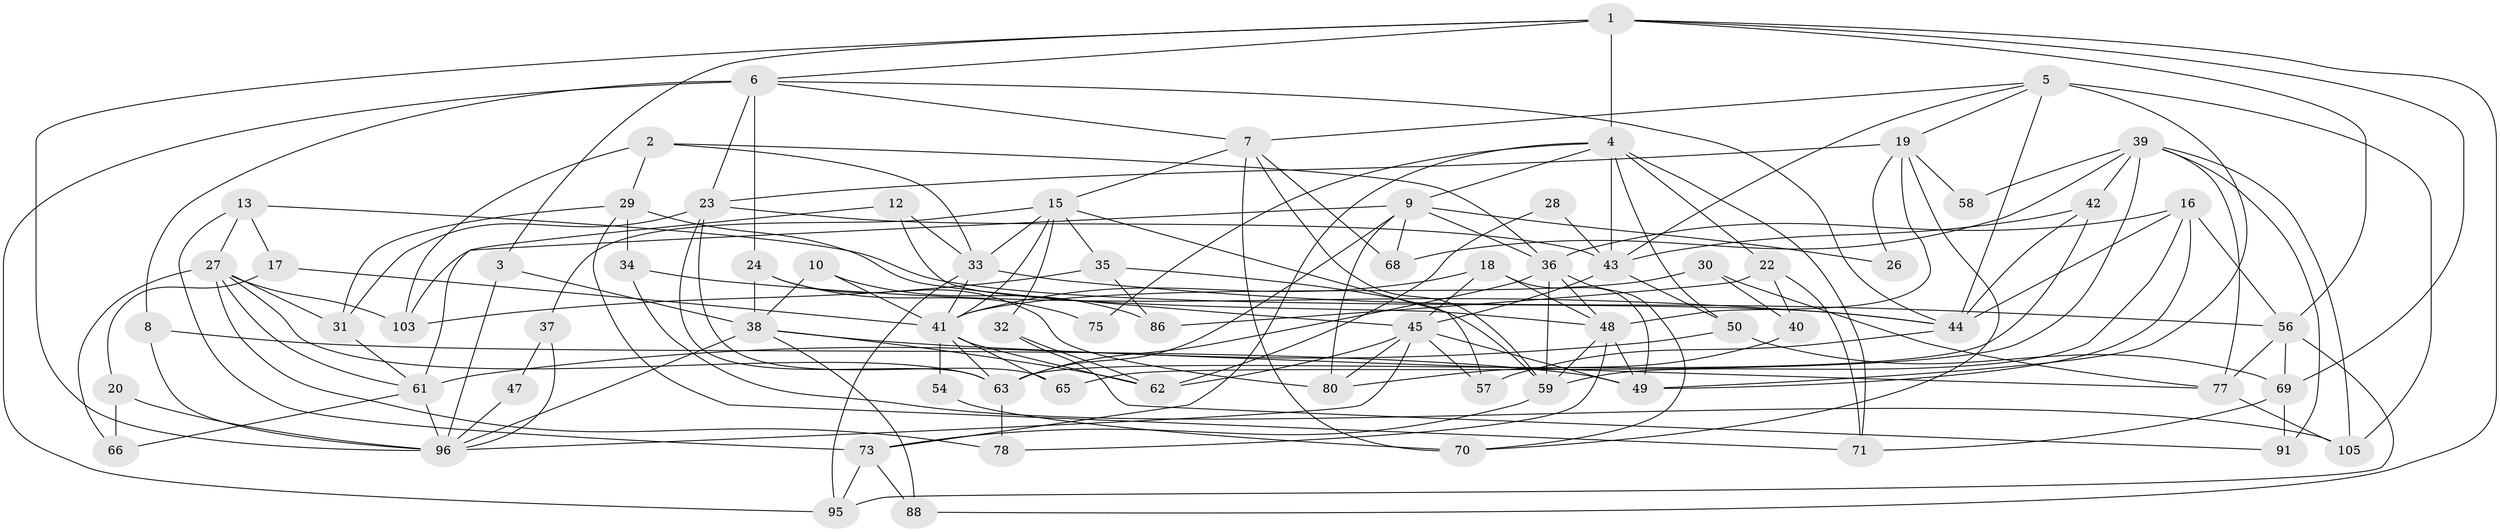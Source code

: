 // original degree distribution, {4: 0.29245283018867924, 3: 0.3018867924528302, 7: 0.02830188679245283, 5: 0.22641509433962265, 6: 0.05660377358490566, 2: 0.08490566037735849, 9: 0.009433962264150943}
// Generated by graph-tools (version 1.1) at 2025/41/03/06/25 10:41:53]
// undirected, 71 vertices, 166 edges
graph export_dot {
graph [start="1"]
  node [color=gray90,style=filled];
  1 [super="+74"];
  2 [super="+101"];
  3;
  4 [super="+52"];
  5 [super="+25"];
  6 [super="+14"];
  7 [super="+11"];
  8;
  9 [super="+72"];
  10;
  12;
  13 [super="+79"];
  15 [super="+85"];
  16;
  17;
  18 [super="+21"];
  19 [super="+102"];
  20 [super="+87"];
  22 [super="+64"];
  23 [super="+98"];
  24;
  26;
  27 [super="+46"];
  28;
  29 [super="+93"];
  30;
  31;
  32;
  33 [super="+92"];
  34;
  35;
  36 [super="+60"];
  37;
  38 [super="+90"];
  39 [super="+94"];
  40 [super="+53"];
  41 [super="+89"];
  42;
  43 [super="+51"];
  44 [super="+104"];
  45 [super="+55"];
  47;
  48 [super="+106"];
  49 [super="+67"];
  50;
  54;
  56 [super="+84"];
  57;
  58;
  59 [super="+100"];
  61 [super="+99"];
  62 [super="+81"];
  63 [super="+76"];
  65;
  66 [super="+83"];
  68;
  69 [super="+82"];
  70;
  71;
  73;
  75;
  77;
  78;
  80;
  86;
  88;
  91;
  95;
  96 [super="+97"];
  103;
  105;
  1 -- 96;
  1 -- 88;
  1 -- 3;
  1 -- 4;
  1 -- 69;
  1 -- 6;
  1 -- 56;
  2 -- 103;
  2 -- 36;
  2 -- 29;
  2 -- 33;
  3 -- 96;
  3 -- 38;
  4 -- 73;
  4 -- 43;
  4 -- 22;
  4 -- 50;
  4 -- 71;
  4 -- 75;
  4 -- 9;
  5 -- 105 [weight=2];
  5 -- 49;
  5 -- 7;
  5 -- 19;
  5 -- 44;
  5 -- 43;
  6 -- 8;
  6 -- 24;
  6 -- 7;
  6 -- 23;
  6 -- 95;
  6 -- 44;
  7 -- 15;
  7 -- 70;
  7 -- 68;
  7 -- 59;
  8 -- 96;
  8 -- 49;
  9 -- 63 [weight=2];
  9 -- 80;
  9 -- 26;
  9 -- 68;
  9 -- 103;
  9 -- 36;
  10 -- 86;
  10 -- 38;
  10 -- 41;
  12 -- 48;
  12 -- 61;
  12 -- 33;
  13 -- 73;
  13 -- 44;
  13 -- 17;
  13 -- 27;
  15 -- 33;
  15 -- 35;
  15 -- 37;
  15 -- 32;
  15 -- 41;
  15 -- 57;
  16 -- 36;
  16 -- 44;
  16 -- 56;
  16 -- 49;
  16 -- 59;
  17 -- 20;
  17 -- 41;
  18 -- 41;
  18 -- 48 [weight=2];
  18 -- 49;
  18 -- 45;
  19 -- 70;
  19 -- 23;
  19 -- 26;
  19 -- 58;
  19 -- 48;
  20 -- 96 [weight=2];
  20 -- 66;
  22 -- 71;
  22 -- 40;
  22 -- 86;
  23 -- 31;
  23 -- 65;
  23 -- 63 [weight=2];
  23 -- 43;
  24 -- 75;
  24 -- 80;
  24 -- 38;
  27 -- 31;
  27 -- 78;
  27 -- 66;
  27 -- 103;
  27 -- 61;
  27 -- 63;
  28 -- 62;
  28 -- 43;
  29 -- 31;
  29 -- 34;
  29 -- 45;
  29 -- 71;
  30 -- 77;
  30 -- 40;
  30 -- 41;
  31 -- 61;
  32 -- 91;
  32 -- 62;
  33 -- 95;
  33 -- 56;
  33 -- 41;
  34 -- 105;
  34 -- 44;
  35 -- 59;
  35 -- 86;
  35 -- 103;
  36 -- 63;
  36 -- 70;
  36 -- 48;
  36 -- 59;
  37 -- 47;
  37 -- 96;
  38 -- 77;
  38 -- 96 [weight=2];
  38 -- 62;
  38 -- 88;
  39 -- 65;
  39 -- 58;
  39 -- 77;
  39 -- 91;
  39 -- 105;
  39 -- 42;
  39 -- 68;
  40 -- 80;
  41 -- 54 [weight=2];
  41 -- 62;
  41 -- 63;
  41 -- 65;
  42 -- 63;
  42 -- 43;
  42 -- 44;
  43 -- 45;
  43 -- 50;
  44 -- 57;
  45 -- 96;
  45 -- 57;
  45 -- 62;
  45 -- 80;
  45 -- 49;
  47 -- 96;
  48 -- 49;
  48 -- 59;
  48 -- 78;
  50 -- 61;
  50 -- 69;
  54 -- 70;
  56 -- 69;
  56 -- 77;
  56 -- 95;
  59 -- 73;
  61 -- 96 [weight=2];
  61 -- 66;
  63 -- 78;
  69 -- 71;
  69 -- 91;
  73 -- 95;
  73 -- 88;
  77 -- 105;
}
